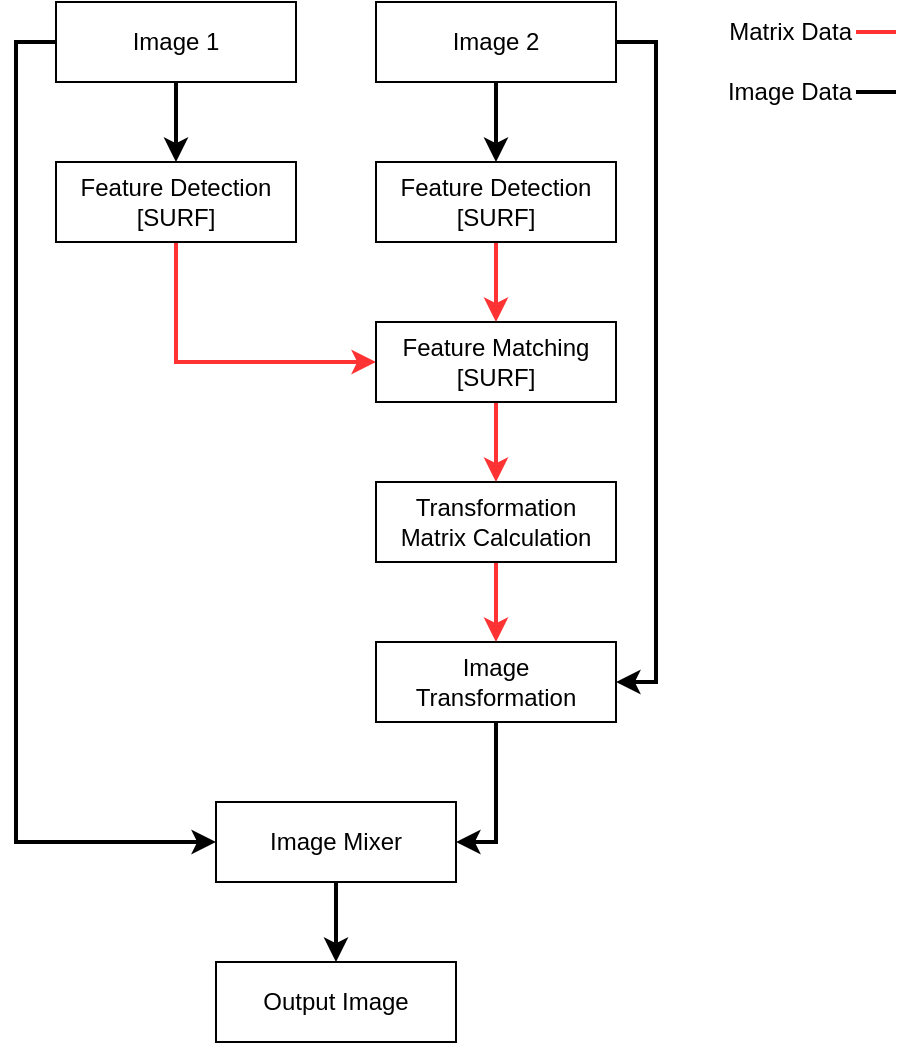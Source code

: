 <mxfile version="20.2.8" type="device"><diagram id="eW3Ar_RmwGm_ZN8rl8K3" name="Feature Matching"><mxGraphModel dx="1185" dy="635" grid="1" gridSize="10" guides="1" tooltips="1" connect="1" arrows="1" fold="1" page="1" pageScale="1" pageWidth="850" pageHeight="1100" math="0" shadow="0"><root><mxCell id="0"/><mxCell id="1" parent="0"/><mxCell id="D2MMSpFOwKX9eHApfvH_-9" style="edgeStyle=orthogonalEdgeStyle;rounded=0;orthogonalLoop=1;jettySize=auto;html=1;strokeWidth=2;" edge="1" parent="1" source="D2MMSpFOwKX9eHApfvH_-1" target="D2MMSpFOwKX9eHApfvH_-5"><mxGeometry relative="1" as="geometry"/></mxCell><mxCell id="QlD9nj2MEtwtI-ypL_Ci-11" style="edgeStyle=orthogonalEdgeStyle;rounded=0;orthogonalLoop=1;jettySize=auto;html=1;entryX=0;entryY=0.5;entryDx=0;entryDy=0;strokeColor=#000000;strokeWidth=2;" edge="1" parent="1" source="D2MMSpFOwKX9eHApfvH_-1" target="QlD9nj2MEtwtI-ypL_Ci-9"><mxGeometry relative="1" as="geometry"><Array as="points"><mxPoint x="60" y="60"/><mxPoint x="60" y="460"/></Array></mxGeometry></mxCell><mxCell id="D2MMSpFOwKX9eHApfvH_-1" value="Image 1" style="rounded=0;whiteSpace=wrap;html=1;" vertex="1" parent="1"><mxGeometry x="80" y="40" width="120" height="40" as="geometry"/></mxCell><mxCell id="D2MMSpFOwKX9eHApfvH_-10" style="edgeStyle=orthogonalEdgeStyle;rounded=0;orthogonalLoop=1;jettySize=auto;html=1;entryX=0.5;entryY=0;entryDx=0;entryDy=0;strokeWidth=2;" edge="1" parent="1" source="D2MMSpFOwKX9eHApfvH_-2" target="D2MMSpFOwKX9eHApfvH_-6"><mxGeometry relative="1" as="geometry"/></mxCell><mxCell id="QlD9nj2MEtwtI-ypL_Ci-8" style="edgeStyle=orthogonalEdgeStyle;rounded=0;orthogonalLoop=1;jettySize=auto;html=1;entryX=1;entryY=0.5;entryDx=0;entryDy=0;strokeColor=#000000;strokeWidth=2;" edge="1" parent="1" source="D2MMSpFOwKX9eHApfvH_-2" target="QlD9nj2MEtwtI-ypL_Ci-3"><mxGeometry relative="1" as="geometry"><Array as="points"><mxPoint x="380" y="60"/><mxPoint x="380" y="380"/></Array></mxGeometry></mxCell><mxCell id="D2MMSpFOwKX9eHApfvH_-2" value="Image 2" style="rounded=0;whiteSpace=wrap;html=1;" vertex="1" parent="1"><mxGeometry x="240" y="40" width="120" height="40" as="geometry"/></mxCell><mxCell id="D2MMSpFOwKX9eHApfvH_-12" style="edgeStyle=orthogonalEdgeStyle;rounded=0;orthogonalLoop=1;jettySize=auto;html=1;entryX=0;entryY=0.5;entryDx=0;entryDy=0;strokeWidth=2;strokeColor=#FF3333;" edge="1" parent="1" source="D2MMSpFOwKX9eHApfvH_-5" target="D2MMSpFOwKX9eHApfvH_-8"><mxGeometry relative="1" as="geometry"><Array as="points"><mxPoint x="140" y="220"/></Array></mxGeometry></mxCell><mxCell id="D2MMSpFOwKX9eHApfvH_-5" value="Feature Detection&lt;br&gt;[SURF]" style="rounded=0;whiteSpace=wrap;html=1;" vertex="1" parent="1"><mxGeometry x="80" y="120" width="120" height="40" as="geometry"/></mxCell><mxCell id="D2MMSpFOwKX9eHApfvH_-13" style="edgeStyle=orthogonalEdgeStyle;rounded=0;orthogonalLoop=1;jettySize=auto;html=1;strokeWidth=2;strokeColor=#FF3333;" edge="1" parent="1" source="D2MMSpFOwKX9eHApfvH_-6" target="D2MMSpFOwKX9eHApfvH_-8"><mxGeometry relative="1" as="geometry"/></mxCell><mxCell id="D2MMSpFOwKX9eHApfvH_-6" value="Feature Detection&lt;br&gt;[SURF]" style="rounded=0;whiteSpace=wrap;html=1;" vertex="1" parent="1"><mxGeometry x="240" y="120" width="120" height="40" as="geometry"/></mxCell><mxCell id="QlD9nj2MEtwtI-ypL_Ci-2" style="edgeStyle=orthogonalEdgeStyle;rounded=0;orthogonalLoop=1;jettySize=auto;html=1;strokeColor=#FF3333;strokeWidth=2;" edge="1" parent="1" source="D2MMSpFOwKX9eHApfvH_-8" target="QlD9nj2MEtwtI-ypL_Ci-1"><mxGeometry relative="1" as="geometry"/></mxCell><mxCell id="D2MMSpFOwKX9eHApfvH_-8" value="Feature Matching&lt;br&gt;[SURF]" style="rounded=0;whiteSpace=wrap;html=1;" vertex="1" parent="1"><mxGeometry x="240" y="200" width="120" height="40" as="geometry"/></mxCell><mxCell id="QlD9nj2MEtwtI-ypL_Ci-7" style="edgeStyle=orthogonalEdgeStyle;rounded=0;orthogonalLoop=1;jettySize=auto;html=1;entryX=0.5;entryY=0;entryDx=0;entryDy=0;strokeColor=#FF3333;strokeWidth=2;" edge="1" parent="1" source="QlD9nj2MEtwtI-ypL_Ci-1" target="QlD9nj2MEtwtI-ypL_Ci-3"><mxGeometry relative="1" as="geometry"/></mxCell><mxCell id="QlD9nj2MEtwtI-ypL_Ci-1" value="Transformation&lt;br&gt;Matrix Calculation" style="rounded=0;whiteSpace=wrap;html=1;" vertex="1" parent="1"><mxGeometry x="240" y="280" width="120" height="40" as="geometry"/></mxCell><mxCell id="QlD9nj2MEtwtI-ypL_Ci-10" style="edgeStyle=orthogonalEdgeStyle;rounded=0;orthogonalLoop=1;jettySize=auto;html=1;entryX=1;entryY=0.5;entryDx=0;entryDy=0;strokeColor=#000000;strokeWidth=2;" edge="1" parent="1" source="QlD9nj2MEtwtI-ypL_Ci-3" target="QlD9nj2MEtwtI-ypL_Ci-9"><mxGeometry relative="1" as="geometry"/></mxCell><mxCell id="QlD9nj2MEtwtI-ypL_Ci-3" value="Image&lt;br&gt;Transformation" style="rounded=0;whiteSpace=wrap;html=1;" vertex="1" parent="1"><mxGeometry x="240" y="360" width="120" height="40" as="geometry"/></mxCell><mxCell id="L9y-JjxpQ3FPJNgq4lAl-1" style="edgeStyle=orthogonalEdgeStyle;rounded=0;orthogonalLoop=1;jettySize=auto;html=1;strokeColor=#000000;strokeWidth=2;" edge="1" parent="1" source="QlD9nj2MEtwtI-ypL_Ci-9" target="QlD9nj2MEtwtI-ypL_Ci-13"><mxGeometry relative="1" as="geometry"/></mxCell><mxCell id="QlD9nj2MEtwtI-ypL_Ci-9" value="Image Mixer" style="rounded=0;whiteSpace=wrap;html=1;" vertex="1" parent="1"><mxGeometry x="160" y="440" width="120" height="40" as="geometry"/></mxCell><mxCell id="QlD9nj2MEtwtI-ypL_Ci-13" value="Output Image" style="rounded=0;whiteSpace=wrap;html=1;" vertex="1" parent="1"><mxGeometry x="160" y="520" width="120" height="40" as="geometry"/></mxCell><mxCell id="L9y-JjxpQ3FPJNgq4lAl-6" style="edgeStyle=orthogonalEdgeStyle;rounded=0;orthogonalLoop=1;jettySize=auto;html=1;strokeColor=#FF3333;strokeWidth=2;endArrow=none;endFill=0;" edge="1" parent="1" source="L9y-JjxpQ3FPJNgq4lAl-2"><mxGeometry relative="1" as="geometry"><mxPoint x="500" y="55" as="targetPoint"/></mxGeometry></mxCell><mxCell id="L9y-JjxpQ3FPJNgq4lAl-2" value="Matrix Data" style="text;html=1;strokeColor=none;fillColor=none;align=right;verticalAlign=middle;whiteSpace=wrap;rounded=0;" vertex="1" parent="1"><mxGeometry x="385" y="40" width="95" height="30" as="geometry"/></mxCell><mxCell id="L9y-JjxpQ3FPJNgq4lAl-5" style="edgeStyle=orthogonalEdgeStyle;rounded=0;orthogonalLoop=1;jettySize=auto;html=1;strokeColor=#000000;strokeWidth=2;endArrow=none;endFill=0;" edge="1" parent="1" source="L9y-JjxpQ3FPJNgq4lAl-3"><mxGeometry relative="1" as="geometry"><mxPoint x="500" y="85" as="targetPoint"/></mxGeometry></mxCell><mxCell id="L9y-JjxpQ3FPJNgq4lAl-3" value="Image Data" style="text;html=1;strokeColor=none;fillColor=none;align=right;verticalAlign=middle;whiteSpace=wrap;rounded=0;" vertex="1" parent="1"><mxGeometry x="385" y="70" width="95" height="30" as="geometry"/></mxCell></root></mxGraphModel></diagram></mxfile>